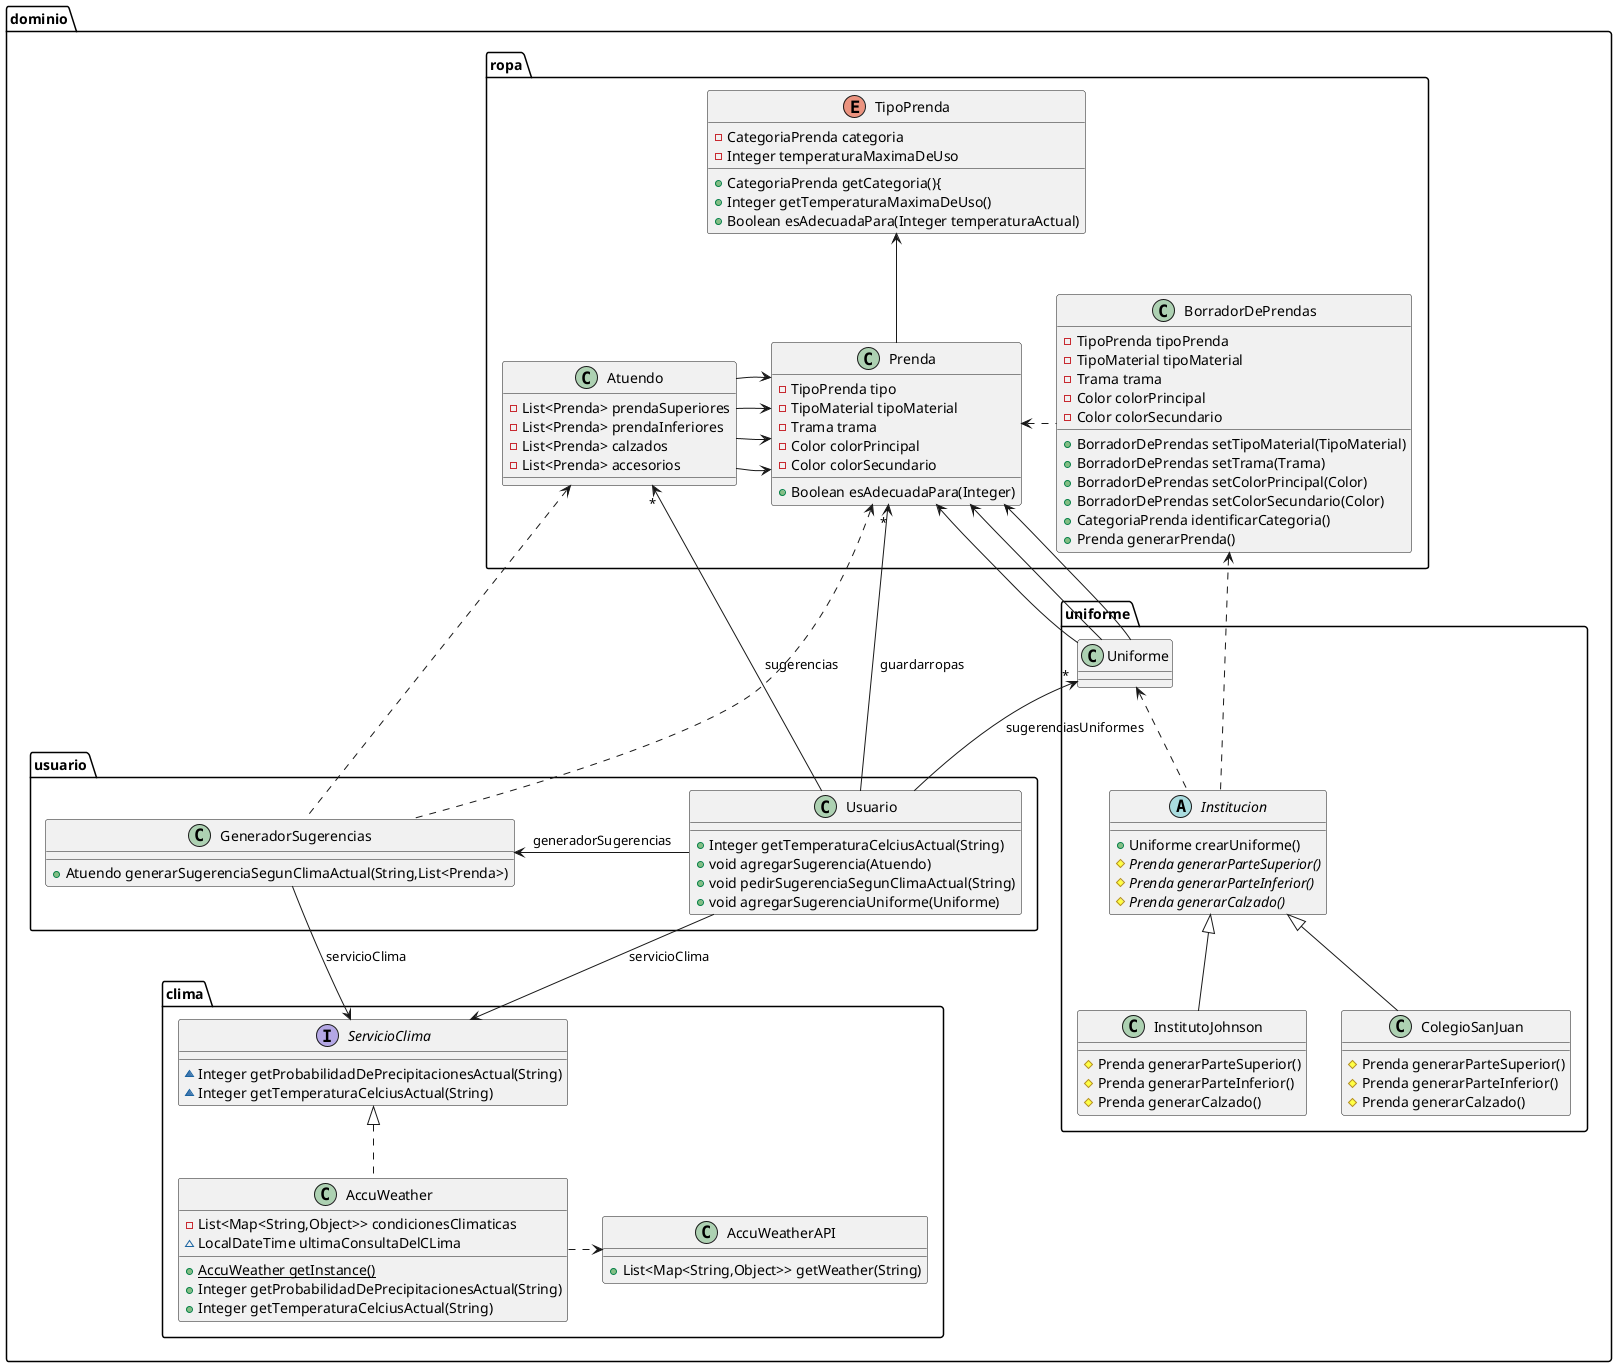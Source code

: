 @startuml
abstract class dominio.uniforme.Institucion {
+ Uniforme crearUniforme()
# {abstract}Prenda generarParteSuperior()
# {abstract}Prenda generarParteInferior()
# {abstract}Prenda generarCalzado()
}
class dominio.clima.AccuWeatherAPI {
+ List<Map<String,Object>> getWeather(String)
}
class dominio.uniforme.InstitutoJohnson {
# Prenda generarParteSuperior()
# Prenda generarParteInferior()
# Prenda generarCalzado()
}
class dominio.usuario.Usuario {
+ Integer getTemperaturaCelciusActual(String)
+ void agregarSugerencia(Atuendo)
+ void pedirSugerenciaSegunClimaActual(String)
+ void agregarSugerenciaUniforme(Uniforme)
}
class dominio.ropa.BorradorDePrendas {
- TipoPrenda tipoPrenda
- TipoMaterial tipoMaterial
- Trama trama
- Color colorPrincipal
- Color colorSecundario
+ BorradorDePrendas setTipoMaterial(TipoMaterial)
+ BorradorDePrendas setTrama(Trama)
+ BorradorDePrendas setColorPrincipal(Color)
+ BorradorDePrendas setColorSecundario(Color)
+ CategoriaPrenda identificarCategoria()
+ Prenda generarPrenda()
}
class dominio.clima.AccuWeather {
- List<Map<String,Object>> condicionesClimaticas
~ LocalDateTime ultimaConsultaDelCLima
+ {static} AccuWeather getInstance()
+ Integer getProbabilidadDePrecipitacionesActual(String)
+ Integer getTemperaturaCelciusActual(String)
}
class dominio.uniforme.ColegioSanJuan {
# Prenda generarParteSuperior()
# Prenda generarParteInferior()
# Prenda generarCalzado()
}
class dominio.usuario.GeneradorSugerencias {
+ Atuendo generarSugerenciaSegunClimaActual(String,List<Prenda>)
}
interface dominio.clima.ServicioClima {
~ Integer getProbabilidadDePrecipitacionesActual(String)
~ Integer getTemperaturaCelciusActual(String)
}
class dominio.uniforme.Uniforme {
}
class dominio.ropa.Prenda {
- TipoPrenda tipo
- TipoMaterial tipoMaterial
- Trama trama
- Color colorPrincipal
- Color colorSecundario
+ Boolean esAdecuadaPara(Integer)
}
class dominio.ropa.Atuendo {
- List<Prenda> prendaSuperiores
- List<Prenda> prendaInferiores
- List<Prenda> calzados
- List<Prenda> accesorios
}

enum dominio.ropa.TipoPrenda {
- CategoriaPrenda categoria
- Integer temperaturaMaximaDeUso
+ CategoriaPrenda getCategoria(){
+ Integer getTemperaturaMaximaDeUso()
+ Boolean esAdecuadaPara(Integer temperaturaActual)
}

dominio.ropa.TipoPrenda <--down dominio.ropa.Prenda

dominio.uniforme.Institucion <|-- dominio.uniforme.InstitutoJohnson
dominio.uniforme.Institucion <|-- dominio.uniforme.ColegioSanJuan
dominio.ropa.Prenda <-- dominio.uniforme.Uniforme
dominio.ropa.Prenda <-- dominio.uniforme.Uniforme
dominio.ropa.Prenda <-- dominio.uniforme.Uniforme
dominio.ropa.Prenda <--left dominio.ropa.Atuendo
dominio.ropa.Prenda <-- dominio.ropa.Atuendo
dominio.ropa.Prenda <-- dominio.ropa.Atuendo
dominio.ropa.Prenda <-- dominio.ropa.Atuendo
dominio.uniforme.Uniforme "*" <-- dominio.usuario.Usuario: sugerenciasUniformes
dominio.uniforme.Uniforme <.. dominio.uniforme.Institucion
dominio.ropa.BorradorDePrendas <.. dominio.uniforme.Institucion
dominio.ropa.Prenda <..right dominio.ropa.BorradorDePrendas

dominio.ropa.Prenda "*" <-- dominio.usuario.Usuario: guardarropas
dominio.ropa.Atuendo "*" <-- dominio.usuario.Usuario: sugerencias
dominio.usuario.GeneradorSugerencias <--left dominio.usuario.Usuario: generadorSugerencias
dominio.clima.ServicioClima <--up dominio.usuario.Usuario: servicioClima
dominio.clima.ServicioClima <--up dominio.usuario.GeneradorSugerencias: servicioClima
dominio.ropa.Atuendo <.. dominio.usuario.GeneradorSugerencias
dominio.ropa.Prenda <.. dominio.usuario.GeneradorSugerencias

dominio.clima.AccuWeatherAPI <..left dominio.clima.AccuWeather
dominio.clima.ServicioClima <|.. dominio.clima.AccuWeather
@enduml